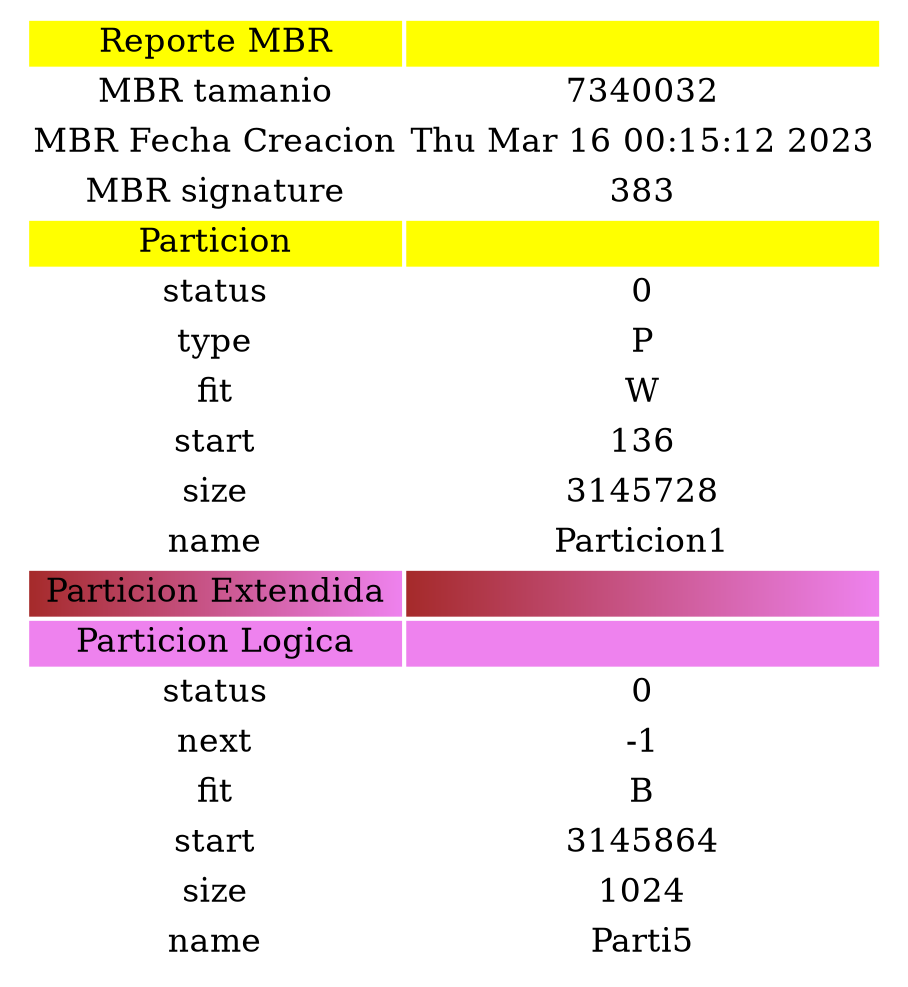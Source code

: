 digraph g {
graph [];
node [
fontsize = "16"
shape = "record"
];
edge [];
 a0 [shape=none label=<<TABLE border="0">
<TR><TD bgcolor="yellow">Reporte MBR</TD>
<TD bgcolor="yellow"></TD></TR>
<TR><TD>MBR tamanio</TD>
<TD>
7340032
</TD></TR>
<TR><TD>MBR Fecha Creacion</TD>
<TD>
Thu Mar 16 00:15:12 2023

</TD></TR>
<TR><TD>MBR signature</TD>
<TD>
383
</TD></TR>
<TR><TD bgcolor="yellow">Particion</TD>
<TD bgcolor="yellow"></TD></TR>
<TR><TD>status</TD>
<TD>
0
</TD></TR>
<TR><TD>type</TD>
<TD>
P
</TD></TR>
<TR><TD>fit</TD>
<TD>
W
</TD></TR>
<TR><TD>start</TD>
<TD>
136
</TD></TR>
<TR><TD>size</TD>
<TD>
3145728
</TD></TR>
<TR><TD>name</TD>
<TD>
Particion1
</TD></TR>
<TR><TD bgcolor="brown:violet">Particion Extendida</TD><TD bgcolor="brown:violet"></TD></TR><TR><TD bgcolor="violet">Particion Logica</TD>
<TD bgcolor="violet"></TD></TR>
<TR><TD>status</TD>
<TD>
0
</TD></TR>
<TR><TD>next</TD>
<TD>
-1
</TD></TR>
<TR><TD>fit</TD>
<TD>
B
</TD></TR>
<TR><TD>start</TD>
<TD>
3145864
</TD></TR>
<TR><TD>size</TD>
<TD>
1024
</TD></TR>
<TR><TD>name</TD>
<TD>
Parti5
</TD></TR>
 </TABLE>>];
}